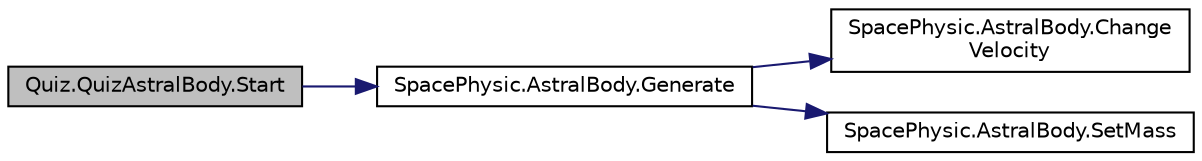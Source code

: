 digraph "Quiz.QuizAstralBody.Start"
{
 // INTERACTIVE_SVG=YES
 // LATEX_PDF_SIZE
  edge [fontname="Helvetica",fontsize="10",labelfontname="Helvetica",labelfontsize="10"];
  node [fontname="Helvetica",fontsize="10",shape=record];
  rankdir="LR";
  Node1 [label="Quiz.QuizAstralBody.Start",height=0.2,width=0.4,color="black", fillcolor="grey75", style="filled", fontcolor="black",tooltip=" "];
  Node1 -> Node2 [color="midnightblue",fontsize="10",style="solid",fontname="Helvetica"];
  Node2 [label="SpacePhysic.AstralBody.Generate",height=0.2,width=0.4,color="black", fillcolor="white", style="filled",URL="$class_space_physic_1_1_astral_body.html#a5c1d5bbbcd247e49603f2d702f9118b0",tooltip=" "];
  Node2 -> Node3 [color="midnightblue",fontsize="10",style="solid",fontname="Helvetica"];
  Node3 [label="SpacePhysic.AstralBody.Change\lVelocity",height=0.2,width=0.4,color="black", fillcolor="white", style="filled",URL="$class_space_physic_1_1_astral_body.html#a8c43caafe4f528c08feb450cba3c5cd7",tooltip="调整星球速度"];
  Node2 -> Node4 [color="midnightblue",fontsize="10",style="solid",fontname="Helvetica"];
  Node4 [label="SpacePhysic.AstralBody.SetMass",height=0.2,width=0.4,color="black", fillcolor="white", style="filled",URL="$class_space_physic_1_1_astral_body.html#a3b69f3ac1f1c3b789f3d9102cdb2a80c",tooltip=" "];
}
